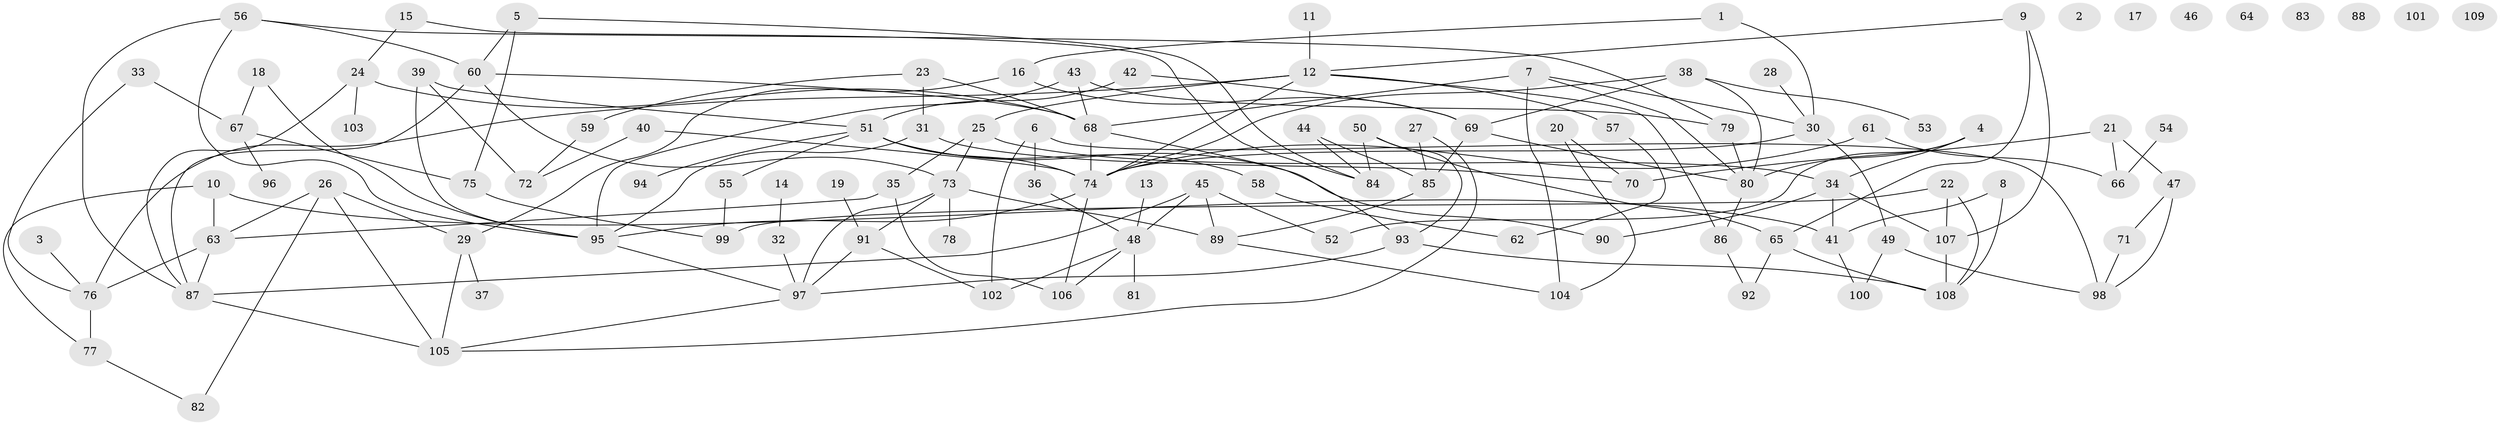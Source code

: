 // Generated by graph-tools (version 1.1) at 2025/38/03/09/25 04:38:48]
// undirected, 109 vertices, 161 edges
graph export_dot {
graph [start="1"]
  node [color=gray90,style=filled];
  1;
  2;
  3;
  4;
  5;
  6;
  7;
  8;
  9;
  10;
  11;
  12;
  13;
  14;
  15;
  16;
  17;
  18;
  19;
  20;
  21;
  22;
  23;
  24;
  25;
  26;
  27;
  28;
  29;
  30;
  31;
  32;
  33;
  34;
  35;
  36;
  37;
  38;
  39;
  40;
  41;
  42;
  43;
  44;
  45;
  46;
  47;
  48;
  49;
  50;
  51;
  52;
  53;
  54;
  55;
  56;
  57;
  58;
  59;
  60;
  61;
  62;
  63;
  64;
  65;
  66;
  67;
  68;
  69;
  70;
  71;
  72;
  73;
  74;
  75;
  76;
  77;
  78;
  79;
  80;
  81;
  82;
  83;
  84;
  85;
  86;
  87;
  88;
  89;
  90;
  91;
  92;
  93;
  94;
  95;
  96;
  97;
  98;
  99;
  100;
  101;
  102;
  103;
  104;
  105;
  106;
  107;
  108;
  109;
  1 -- 16;
  1 -- 30;
  3 -- 76;
  4 -- 34;
  4 -- 52;
  4 -- 80;
  5 -- 60;
  5 -- 75;
  5 -- 84;
  6 -- 36;
  6 -- 98;
  6 -- 102;
  7 -- 30;
  7 -- 68;
  7 -- 80;
  7 -- 104;
  8 -- 41;
  8 -- 108;
  9 -- 12;
  9 -- 65;
  9 -- 107;
  10 -- 41;
  10 -- 63;
  10 -- 77;
  11 -- 12;
  12 -- 25;
  12 -- 57;
  12 -- 74;
  12 -- 76;
  12 -- 86;
  13 -- 48;
  14 -- 32;
  15 -- 24;
  15 -- 84;
  16 -- 29;
  16 -- 69;
  18 -- 67;
  18 -- 95;
  19 -- 91;
  20 -- 70;
  20 -- 104;
  21 -- 47;
  21 -- 66;
  21 -- 70;
  22 -- 99;
  22 -- 107;
  22 -- 108;
  23 -- 31;
  23 -- 59;
  23 -- 68;
  24 -- 68;
  24 -- 87;
  24 -- 103;
  25 -- 34;
  25 -- 35;
  25 -- 73;
  26 -- 29;
  26 -- 63;
  26 -- 82;
  26 -- 105;
  27 -- 85;
  27 -- 105;
  28 -- 30;
  29 -- 37;
  29 -- 105;
  30 -- 49;
  30 -- 74;
  31 -- 70;
  31 -- 95;
  32 -- 97;
  33 -- 67;
  33 -- 76;
  34 -- 41;
  34 -- 90;
  34 -- 107;
  35 -- 63;
  35 -- 106;
  36 -- 48;
  38 -- 53;
  38 -- 69;
  38 -- 74;
  38 -- 80;
  39 -- 51;
  39 -- 72;
  39 -- 95;
  40 -- 72;
  40 -- 74;
  41 -- 100;
  42 -- 51;
  42 -- 69;
  43 -- 68;
  43 -- 79;
  43 -- 95;
  44 -- 84;
  44 -- 85;
  45 -- 48;
  45 -- 52;
  45 -- 87;
  45 -- 89;
  47 -- 71;
  47 -- 98;
  48 -- 81;
  48 -- 102;
  48 -- 106;
  49 -- 98;
  49 -- 100;
  50 -- 65;
  50 -- 84;
  50 -- 93;
  51 -- 55;
  51 -- 58;
  51 -- 74;
  51 -- 90;
  51 -- 94;
  54 -- 66;
  55 -- 99;
  56 -- 60;
  56 -- 79;
  56 -- 87;
  56 -- 95;
  57 -- 62;
  58 -- 62;
  59 -- 72;
  60 -- 68;
  60 -- 73;
  60 -- 87;
  61 -- 66;
  61 -- 74;
  63 -- 76;
  63 -- 87;
  65 -- 92;
  65 -- 108;
  67 -- 75;
  67 -- 96;
  68 -- 74;
  68 -- 93;
  69 -- 80;
  69 -- 85;
  71 -- 98;
  73 -- 78;
  73 -- 89;
  73 -- 91;
  73 -- 97;
  74 -- 95;
  74 -- 106;
  75 -- 99;
  76 -- 77;
  77 -- 82;
  79 -- 80;
  80 -- 86;
  85 -- 89;
  86 -- 92;
  87 -- 105;
  89 -- 104;
  91 -- 97;
  91 -- 102;
  93 -- 97;
  93 -- 108;
  95 -- 97;
  97 -- 105;
  107 -- 108;
}
